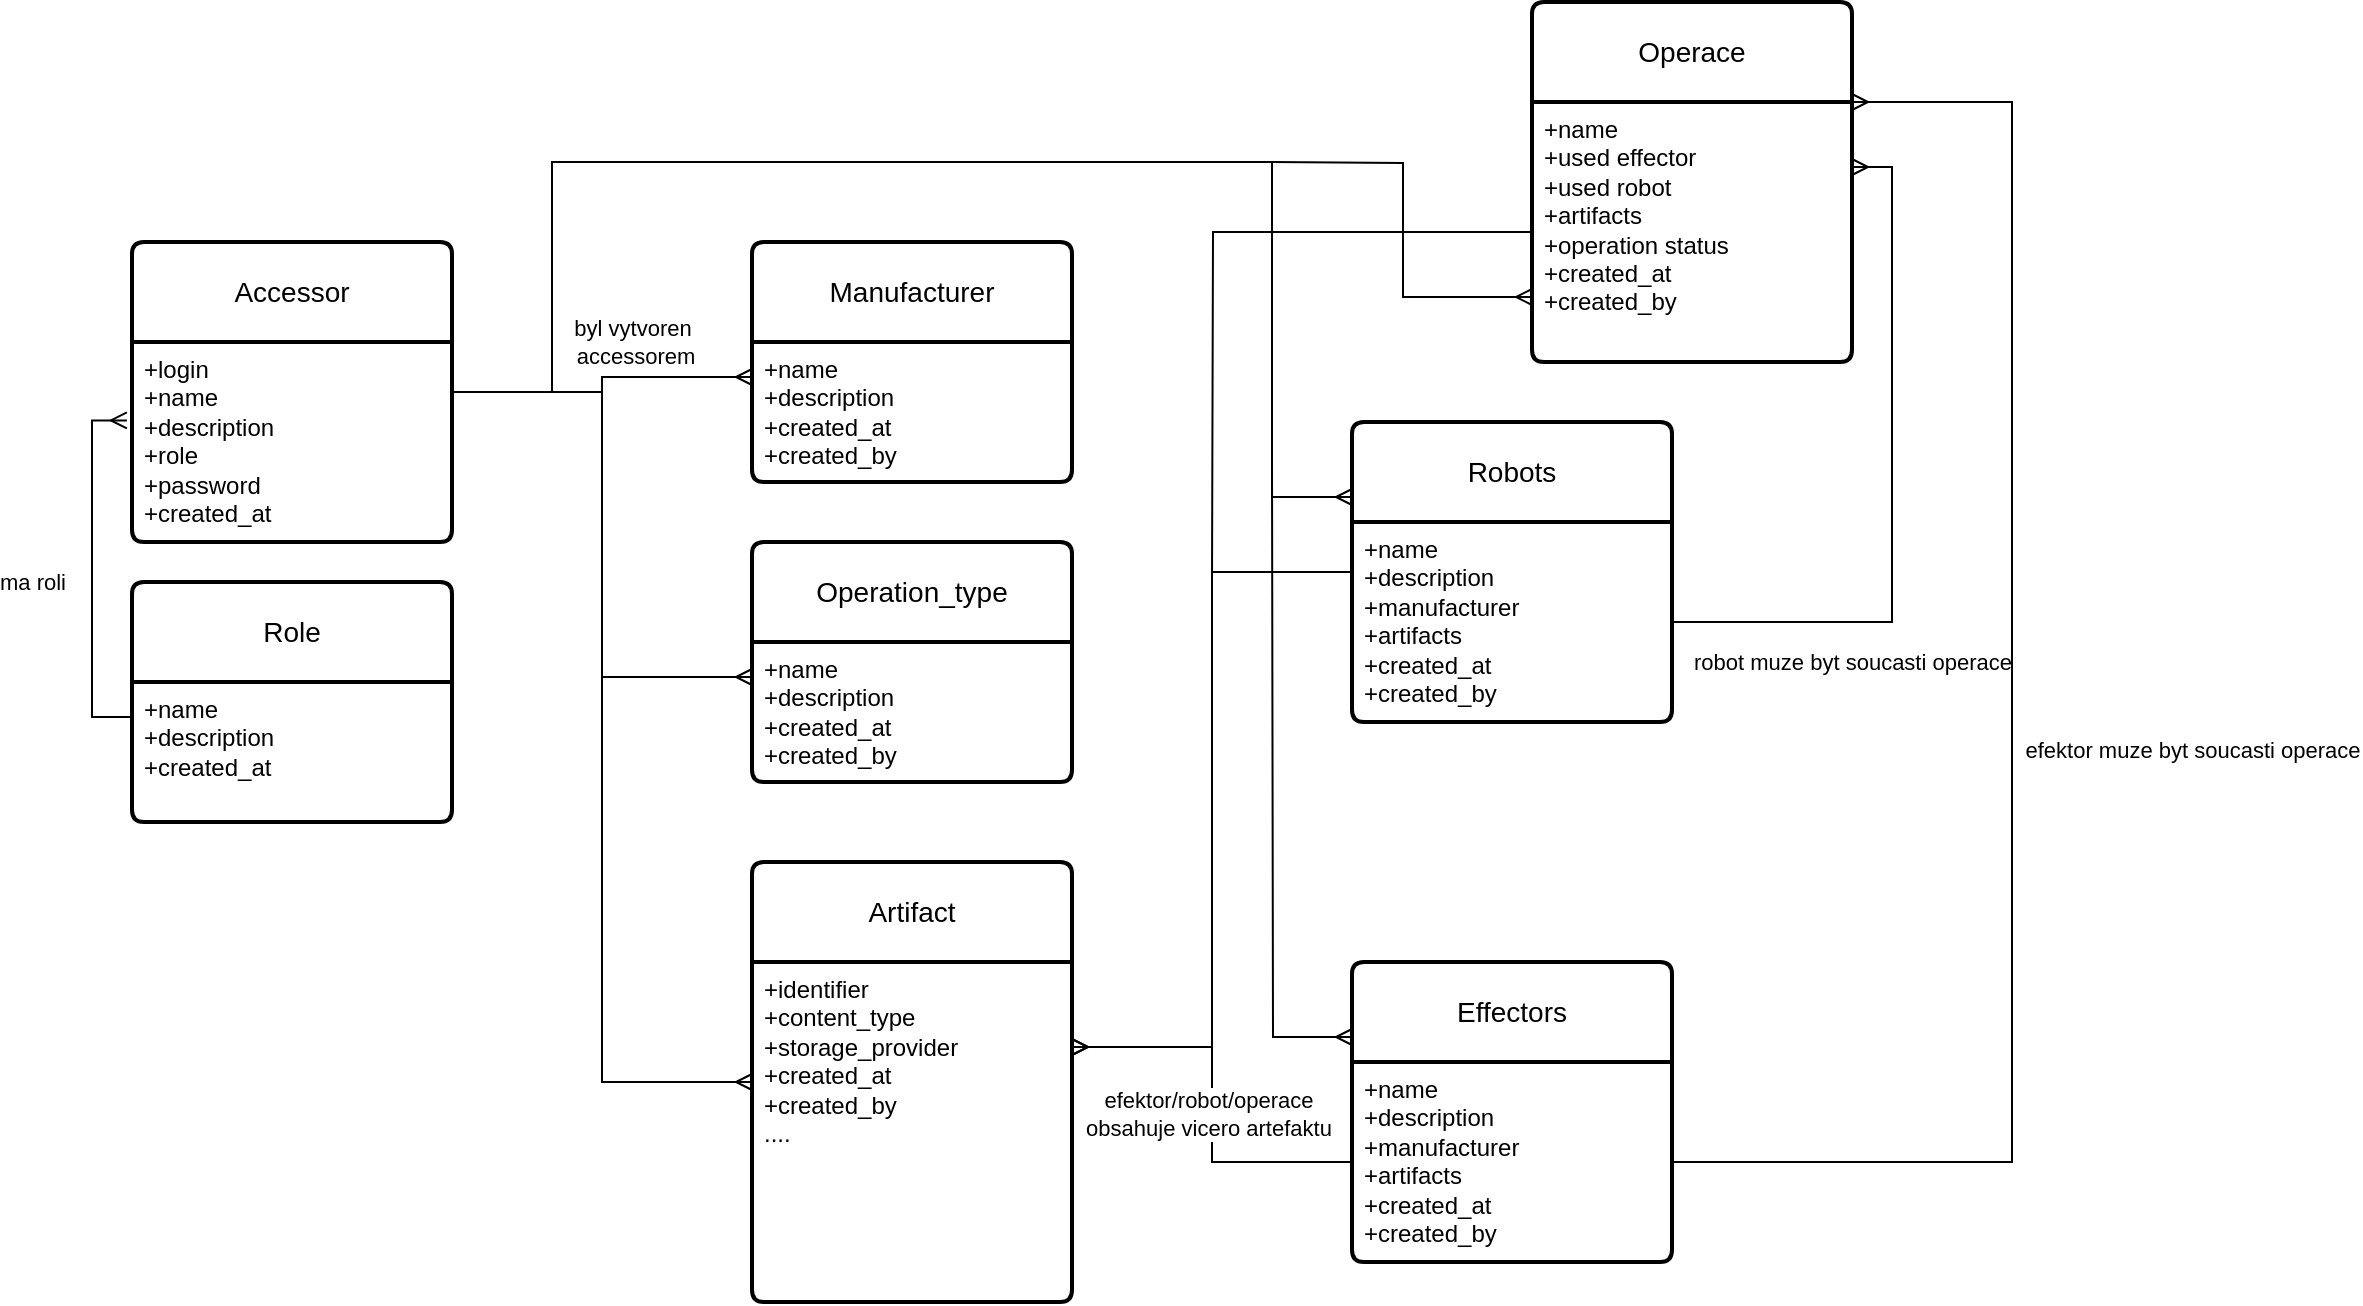 <mxfile version="28.2.8">
  <diagram name="Stránka-1" id="S6TuHwtRVtMp5aHOCaoI">
    <mxGraphModel dx="2252" dy="1921" grid="1" gridSize="10" guides="1" tooltips="1" connect="1" arrows="1" fold="1" page="1" pageScale="1" pageWidth="827" pageHeight="1169" math="0" shadow="0">
      <root>
        <mxCell id="0" />
        <mxCell id="1" parent="0" />
        <mxCell id="W0LPSpuuhTh8NtLhsnRT-5" value="Accessor" style="swimlane;childLayout=stackLayout;horizontal=1;startSize=50;horizontalStack=0;rounded=1;fontSize=14;fontStyle=0;strokeWidth=2;resizeParent=0;resizeLast=1;shadow=0;dashed=0;align=center;arcSize=4;whiteSpace=wrap;html=1;" vertex="1" parent="1">
          <mxGeometry x="30" y="100" width="160" height="150" as="geometry" />
        </mxCell>
        <mxCell id="W0LPSpuuhTh8NtLhsnRT-6" value="+login&lt;div&gt;+name&lt;/div&gt;&lt;div&gt;+description&lt;/div&gt;&lt;div&gt;+role&lt;/div&gt;&lt;div&gt;+password&lt;/div&gt;&lt;div&gt;+created_at&lt;/div&gt;&lt;div&gt;&lt;br&gt;&lt;/div&gt;" style="align=left;strokeColor=none;fillColor=none;spacingLeft=4;spacingRight=4;fontSize=12;verticalAlign=top;resizable=0;rotatable=0;part=1;html=1;whiteSpace=wrap;" vertex="1" parent="W0LPSpuuhTh8NtLhsnRT-5">
          <mxGeometry y="50" width="160" height="100" as="geometry" />
        </mxCell>
        <mxCell id="W0LPSpuuhTh8NtLhsnRT-7" value="Manufacturer" style="swimlane;childLayout=stackLayout;horizontal=1;startSize=50;horizontalStack=0;rounded=1;fontSize=14;fontStyle=0;strokeWidth=2;resizeParent=0;resizeLast=1;shadow=0;dashed=0;align=center;arcSize=4;whiteSpace=wrap;html=1;" vertex="1" parent="1">
          <mxGeometry x="340" y="100" width="160" height="120" as="geometry" />
        </mxCell>
        <mxCell id="W0LPSpuuhTh8NtLhsnRT-8" value="&lt;div&gt;+name&lt;/div&gt;&lt;div&gt;+description&lt;/div&gt;&lt;div&gt;+created_at&lt;/div&gt;&lt;div&gt;+created_by&lt;/div&gt;&lt;div&gt;&lt;br&gt;&lt;/div&gt;" style="align=left;strokeColor=none;fillColor=none;spacingLeft=4;spacingRight=4;fontSize=12;verticalAlign=top;resizable=0;rotatable=0;part=1;html=1;whiteSpace=wrap;" vertex="1" parent="W0LPSpuuhTh8NtLhsnRT-7">
          <mxGeometry y="50" width="160" height="70" as="geometry" />
        </mxCell>
        <mxCell id="W0LPSpuuhTh8NtLhsnRT-9" value="Role" style="swimlane;childLayout=stackLayout;horizontal=1;startSize=50;horizontalStack=0;rounded=1;fontSize=14;fontStyle=0;strokeWidth=2;resizeParent=0;resizeLast=1;shadow=0;dashed=0;align=center;arcSize=4;whiteSpace=wrap;html=1;" vertex="1" parent="1">
          <mxGeometry x="30" y="270" width="160" height="120" as="geometry" />
        </mxCell>
        <mxCell id="W0LPSpuuhTh8NtLhsnRT-10" value="+name&lt;br&gt;+description&lt;br&gt;&lt;div&gt;&lt;div&gt;+created_at&lt;/div&gt;&lt;div&gt;&lt;br&gt;&lt;/div&gt;&lt;/div&gt;" style="align=left;strokeColor=none;fillColor=none;spacingLeft=4;spacingRight=4;fontSize=12;verticalAlign=top;resizable=0;rotatable=0;part=1;html=1;whiteSpace=wrap;" vertex="1" parent="W0LPSpuuhTh8NtLhsnRT-9">
          <mxGeometry y="50" width="160" height="70" as="geometry" />
        </mxCell>
        <mxCell id="W0LPSpuuhTh8NtLhsnRT-11" value="Operation_type" style="swimlane;childLayout=stackLayout;horizontal=1;startSize=50;horizontalStack=0;rounded=1;fontSize=14;fontStyle=0;strokeWidth=2;resizeParent=0;resizeLast=1;shadow=0;dashed=0;align=center;arcSize=4;whiteSpace=wrap;html=1;" vertex="1" parent="1">
          <mxGeometry x="340" y="250" width="160" height="120" as="geometry" />
        </mxCell>
        <mxCell id="W0LPSpuuhTh8NtLhsnRT-12" value="&lt;div&gt;+name&lt;/div&gt;&lt;div&gt;+description&lt;/div&gt;&lt;div&gt;+created_at&lt;/div&gt;&lt;div&gt;+created_by&lt;/div&gt;&lt;div&gt;&lt;br&gt;&lt;/div&gt;" style="align=left;strokeColor=none;fillColor=none;spacingLeft=4;spacingRight=4;fontSize=12;verticalAlign=top;resizable=0;rotatable=0;part=1;html=1;whiteSpace=wrap;" vertex="1" parent="W0LPSpuuhTh8NtLhsnRT-11">
          <mxGeometry y="50" width="160" height="70" as="geometry" />
        </mxCell>
        <mxCell id="W0LPSpuuhTh8NtLhsnRT-30" style="edgeStyle=orthogonalEdgeStyle;rounded=0;orthogonalLoop=1;jettySize=auto;html=1;exitX=0;exitY=0.5;exitDx=0;exitDy=0;entryX=1;entryY=0.25;entryDx=0;entryDy=0;endArrow=ERmany;endFill=0;" edge="1" parent="1" source="W0LPSpuuhTh8NtLhsnRT-13" target="W0LPSpuuhTh8NtLhsnRT-16">
          <mxGeometry relative="1" as="geometry" />
        </mxCell>
        <mxCell id="W0LPSpuuhTh8NtLhsnRT-13" value="Robots" style="swimlane;childLayout=stackLayout;horizontal=1;startSize=50;horizontalStack=0;rounded=1;fontSize=14;fontStyle=0;strokeWidth=2;resizeParent=0;resizeLast=1;shadow=0;dashed=0;align=center;arcSize=4;whiteSpace=wrap;html=1;" vertex="1" parent="1">
          <mxGeometry x="640" y="190" width="160" height="150" as="geometry" />
        </mxCell>
        <mxCell id="W0LPSpuuhTh8NtLhsnRT-14" value="&lt;div&gt;+name&lt;/div&gt;&lt;div&gt;+description&lt;/div&gt;&lt;div&gt;+manufacturer&lt;/div&gt;&lt;div&gt;+artifacts&lt;/div&gt;&lt;div&gt;+created_at&lt;/div&gt;&lt;div&gt;+created_by&lt;/div&gt;&lt;div&gt;&lt;br&gt;&lt;/div&gt;" style="align=left;strokeColor=none;fillColor=none;spacingLeft=4;spacingRight=4;fontSize=12;verticalAlign=top;resizable=0;rotatable=0;part=1;html=1;whiteSpace=wrap;" vertex="1" parent="W0LPSpuuhTh8NtLhsnRT-13">
          <mxGeometry y="50" width="160" height="100" as="geometry" />
        </mxCell>
        <mxCell id="W0LPSpuuhTh8NtLhsnRT-28" style="edgeStyle=orthogonalEdgeStyle;rounded=0;orthogonalLoop=1;jettySize=auto;html=1;exitX=0;exitY=0.5;exitDx=0;exitDy=0;entryX=1;entryY=0.25;entryDx=0;entryDy=0;endArrow=none;endFill=0;startArrow=ERmany;startFill=0;" edge="1" parent="1" source="W0LPSpuuhTh8NtLhsnRT-15" target="W0LPSpuuhTh8NtLhsnRT-6">
          <mxGeometry relative="1" as="geometry" />
        </mxCell>
        <mxCell id="W0LPSpuuhTh8NtLhsnRT-15" value="Artifact" style="swimlane;childLayout=stackLayout;horizontal=1;startSize=50;horizontalStack=0;rounded=1;fontSize=14;fontStyle=0;strokeWidth=2;resizeParent=0;resizeLast=1;shadow=0;dashed=0;align=center;arcSize=4;whiteSpace=wrap;html=1;" vertex="1" parent="1">
          <mxGeometry x="340" y="410" width="160" height="220" as="geometry" />
        </mxCell>
        <mxCell id="W0LPSpuuhTh8NtLhsnRT-16" value="&lt;div&gt;&lt;div&gt;+identifier&lt;/div&gt;&lt;div&gt;+content_type&lt;/div&gt;&lt;div&gt;+storage_provider&lt;/div&gt;&lt;div&gt;+created_at&lt;/div&gt;&lt;div&gt;+created_by&lt;/div&gt;&lt;div&gt;....&lt;/div&gt;&lt;div&gt;&lt;br&gt;&lt;/div&gt;&lt;/div&gt;" style="align=left;strokeColor=none;fillColor=none;spacingLeft=4;spacingRight=4;fontSize=12;verticalAlign=top;resizable=0;rotatable=0;part=1;html=1;whiteSpace=wrap;" vertex="1" parent="W0LPSpuuhTh8NtLhsnRT-15">
          <mxGeometry y="50" width="160" height="170" as="geometry" />
        </mxCell>
        <mxCell id="W0LPSpuuhTh8NtLhsnRT-19" style="edgeStyle=orthogonalEdgeStyle;rounded=0;orthogonalLoop=1;jettySize=auto;html=1;exitX=0;exitY=0.25;exitDx=0;exitDy=0;entryX=-0.016;entryY=0.392;entryDx=0;entryDy=0;entryPerimeter=0;endArrow=ERmany;endFill=0;" edge="1" parent="1" source="W0LPSpuuhTh8NtLhsnRT-10" target="W0LPSpuuhTh8NtLhsnRT-6">
          <mxGeometry relative="1" as="geometry">
            <Array as="points">
              <mxPoint x="10" y="338" />
              <mxPoint x="10" y="189" />
            </Array>
          </mxGeometry>
        </mxCell>
        <mxCell id="W0LPSpuuhTh8NtLhsnRT-23" value="ma roli" style="edgeLabel;html=1;align=center;verticalAlign=middle;resizable=0;points=[];" vertex="1" connectable="0" parent="W0LPSpuuhTh8NtLhsnRT-19">
          <mxGeometry x="-0.229" y="1" relative="1" as="geometry">
            <mxPoint x="-29" y="-16" as="offset" />
          </mxGeometry>
        </mxCell>
        <mxCell id="W0LPSpuuhTh8NtLhsnRT-20" style="edgeStyle=orthogonalEdgeStyle;rounded=0;orthogonalLoop=1;jettySize=auto;html=1;exitX=1;exitY=0.25;exitDx=0;exitDy=0;entryX=0;entryY=0.25;entryDx=0;entryDy=0;endArrow=ERmany;endFill=0;" edge="1" parent="1" source="W0LPSpuuhTh8NtLhsnRT-6" target="W0LPSpuuhTh8NtLhsnRT-8">
          <mxGeometry relative="1" as="geometry" />
        </mxCell>
        <mxCell id="W0LPSpuuhTh8NtLhsnRT-21" value="byl vytvoren&lt;br&gt;&amp;nbsp;accessorem" style="edgeLabel;html=1;align=center;verticalAlign=middle;resizable=0;points=[];" vertex="1" connectable="0" parent="W0LPSpuuhTh8NtLhsnRT-20">
          <mxGeometry x="0.683" y="-1" relative="1" as="geometry">
            <mxPoint x="-35" y="-19" as="offset" />
          </mxGeometry>
        </mxCell>
        <mxCell id="W0LPSpuuhTh8NtLhsnRT-22" style="edgeStyle=orthogonalEdgeStyle;rounded=0;orthogonalLoop=1;jettySize=auto;html=1;exitX=0;exitY=0.25;exitDx=0;exitDy=0;entryX=1;entryY=0.25;entryDx=0;entryDy=0;endArrow=none;endFill=0;startArrow=ERmany;startFill=0;" edge="1" parent="1" source="W0LPSpuuhTh8NtLhsnRT-12" target="W0LPSpuuhTh8NtLhsnRT-6">
          <mxGeometry relative="1" as="geometry">
            <mxPoint x="260" y="190" as="targetPoint" />
          </mxGeometry>
        </mxCell>
        <mxCell id="W0LPSpuuhTh8NtLhsnRT-32" style="edgeStyle=orthogonalEdgeStyle;rounded=0;orthogonalLoop=1;jettySize=auto;html=1;exitX=0;exitY=0.25;exitDx=0;exitDy=0;endArrow=none;endFill=0;startArrow=ERmany;startFill=0;" edge="1" parent="1" source="W0LPSpuuhTh8NtLhsnRT-24">
          <mxGeometry relative="1" as="geometry">
            <mxPoint x="600" y="210" as="targetPoint" />
          </mxGeometry>
        </mxCell>
        <mxCell id="W0LPSpuuhTh8NtLhsnRT-24" value="Effectors" style="swimlane;childLayout=stackLayout;horizontal=1;startSize=50;horizontalStack=0;rounded=1;fontSize=14;fontStyle=0;strokeWidth=2;resizeParent=0;resizeLast=1;shadow=0;dashed=0;align=center;arcSize=4;whiteSpace=wrap;html=1;" vertex="1" parent="1">
          <mxGeometry x="640" y="460" width="160" height="150" as="geometry" />
        </mxCell>
        <mxCell id="W0LPSpuuhTh8NtLhsnRT-25" value="&lt;div&gt;+name&lt;/div&gt;&lt;div&gt;+description&lt;/div&gt;&lt;div&gt;&lt;span style=&quot;background-color: transparent; color: light-dark(rgb(0, 0, 0), rgb(255, 255, 255));&quot;&gt;+manufacturer&lt;/span&gt;&lt;/div&gt;&lt;div&gt;+artifacts&lt;span style=&quot;background-color: transparent; color: light-dark(rgb(0, 0, 0), rgb(255, 255, 255));&quot;&gt;&lt;/span&gt;&lt;/div&gt;&lt;div&gt;+created_at&lt;/div&gt;&lt;div&gt;+created_by&lt;/div&gt;&lt;div&gt;&lt;br&gt;&lt;/div&gt;" style="align=left;strokeColor=none;fillColor=none;spacingLeft=4;spacingRight=4;fontSize=12;verticalAlign=top;resizable=0;rotatable=0;part=1;html=1;whiteSpace=wrap;" vertex="1" parent="W0LPSpuuhTh8NtLhsnRT-24">
          <mxGeometry y="50" width="160" height="100" as="geometry" />
        </mxCell>
        <mxCell id="W0LPSpuuhTh8NtLhsnRT-29" style="edgeStyle=orthogonalEdgeStyle;rounded=0;orthogonalLoop=1;jettySize=auto;html=1;exitX=1;exitY=0.25;exitDx=0;exitDy=0;entryX=0;entryY=0.5;entryDx=0;entryDy=0;endArrow=none;endFill=0;startArrow=ERmany;startFill=0;" edge="1" parent="1" source="W0LPSpuuhTh8NtLhsnRT-16" target="W0LPSpuuhTh8NtLhsnRT-25">
          <mxGeometry relative="1" as="geometry" />
        </mxCell>
        <mxCell id="W0LPSpuuhTh8NtLhsnRT-34" value="efektor/robot/operace &lt;br&gt;obsahuje vicero artefaktu" style="edgeLabel;html=1;align=center;verticalAlign=middle;resizable=0;points=[];" vertex="1" connectable="0" parent="W0LPSpuuhTh8NtLhsnRT-29">
          <mxGeometry x="0.047" y="-2" relative="1" as="geometry">
            <mxPoint as="offset" />
          </mxGeometry>
        </mxCell>
        <mxCell id="W0LPSpuuhTh8NtLhsnRT-31" style="edgeStyle=orthogonalEdgeStyle;rounded=0;orthogonalLoop=1;jettySize=auto;html=1;entryX=1;entryY=0.25;entryDx=0;entryDy=0;endArrow=none;endFill=0;startArrow=ERmany;startFill=0;exitX=0;exitY=0.25;exitDx=0;exitDy=0;" edge="1" parent="1" source="W0LPSpuuhTh8NtLhsnRT-13" target="W0LPSpuuhTh8NtLhsnRT-6">
          <mxGeometry relative="1" as="geometry">
            <mxPoint x="640" y="260" as="sourcePoint" />
            <Array as="points">
              <mxPoint x="600" y="228" />
              <mxPoint x="600" y="60" />
              <mxPoint x="240" y="60" />
              <mxPoint x="240" y="175" />
            </Array>
          </mxGeometry>
        </mxCell>
        <mxCell id="W0LPSpuuhTh8NtLhsnRT-35" value="Operace" style="swimlane;childLayout=stackLayout;horizontal=1;startSize=50;horizontalStack=0;rounded=1;fontSize=14;fontStyle=0;strokeWidth=2;resizeParent=0;resizeLast=1;shadow=0;dashed=0;align=center;arcSize=4;whiteSpace=wrap;html=1;" vertex="1" parent="1">
          <mxGeometry x="730" y="-20" width="160" height="180" as="geometry" />
        </mxCell>
        <mxCell id="W0LPSpuuhTh8NtLhsnRT-36" value="&lt;div&gt;+name&lt;/div&gt;&lt;div&gt;+used effector&lt;/div&gt;&lt;div&gt;+used robot&lt;/div&gt;&lt;div&gt;+artifacts&lt;/div&gt;&lt;div&gt;+operation status&lt;/div&gt;&lt;div&gt;+created_at&lt;/div&gt;&lt;div&gt;+created_by&lt;/div&gt;&lt;div&gt;&lt;br&gt;&lt;/div&gt;" style="align=left;strokeColor=none;fillColor=none;spacingLeft=4;spacingRight=4;fontSize=12;verticalAlign=top;resizable=0;rotatable=0;part=1;html=1;whiteSpace=wrap;" vertex="1" parent="W0LPSpuuhTh8NtLhsnRT-35">
          <mxGeometry y="50" width="160" height="130" as="geometry" />
        </mxCell>
        <mxCell id="W0LPSpuuhTh8NtLhsnRT-37" style="edgeStyle=orthogonalEdgeStyle;rounded=0;orthogonalLoop=1;jettySize=auto;html=1;exitX=0;exitY=0.75;exitDx=0;exitDy=0;endArrow=none;endFill=0;startArrow=ERmany;startFill=0;" edge="1" parent="1" source="W0LPSpuuhTh8NtLhsnRT-36">
          <mxGeometry relative="1" as="geometry">
            <mxPoint x="600" y="60" as="targetPoint" />
          </mxGeometry>
        </mxCell>
        <mxCell id="W0LPSpuuhTh8NtLhsnRT-38" style="edgeStyle=orthogonalEdgeStyle;rounded=0;orthogonalLoop=1;jettySize=auto;html=1;exitX=0;exitY=0.5;exitDx=0;exitDy=0;endArrow=none;endFill=0;" edge="1" parent="1" source="W0LPSpuuhTh8NtLhsnRT-36">
          <mxGeometry relative="1" as="geometry">
            <mxPoint x="570" y="270" as="targetPoint" />
          </mxGeometry>
        </mxCell>
        <mxCell id="W0LPSpuuhTh8NtLhsnRT-39" style="edgeStyle=orthogonalEdgeStyle;rounded=0;orthogonalLoop=1;jettySize=auto;html=1;exitX=1;exitY=0.25;exitDx=0;exitDy=0;entryX=1;entryY=0.5;entryDx=0;entryDy=0;endArrow=none;endFill=0;startArrow=ERmany;startFill=0;" edge="1" parent="1" source="W0LPSpuuhTh8NtLhsnRT-36" target="W0LPSpuuhTh8NtLhsnRT-14">
          <mxGeometry relative="1" as="geometry" />
        </mxCell>
        <mxCell id="W0LPSpuuhTh8NtLhsnRT-41" value="robot muze byt soucasti operace" style="edgeLabel;html=1;align=center;verticalAlign=middle;resizable=0;points=[];" vertex="1" connectable="0" parent="W0LPSpuuhTh8NtLhsnRT-39">
          <mxGeometry x="0.113" relative="1" as="geometry">
            <mxPoint x="-20" y="68" as="offset" />
          </mxGeometry>
        </mxCell>
        <mxCell id="W0LPSpuuhTh8NtLhsnRT-40" style="edgeStyle=orthogonalEdgeStyle;rounded=0;orthogonalLoop=1;jettySize=auto;html=1;exitX=1;exitY=0;exitDx=0;exitDy=0;entryX=1;entryY=0.5;entryDx=0;entryDy=0;endArrow=none;endFill=0;startArrow=ERmany;startFill=0;" edge="1" parent="1" source="W0LPSpuuhTh8NtLhsnRT-36" target="W0LPSpuuhTh8NtLhsnRT-25">
          <mxGeometry relative="1" as="geometry">
            <Array as="points">
              <mxPoint x="970" y="30" />
              <mxPoint x="970" y="560" />
            </Array>
          </mxGeometry>
        </mxCell>
        <mxCell id="W0LPSpuuhTh8NtLhsnRT-42" value="efektor muze byt soucasti operace" style="edgeLabel;html=1;align=center;verticalAlign=middle;resizable=0;points=[];" vertex="1" connectable="0" parent="W0LPSpuuhTh8NtLhsnRT-40">
          <mxGeometry x="0.036" y="3" relative="1" as="geometry">
            <mxPoint x="87" as="offset" />
          </mxGeometry>
        </mxCell>
      </root>
    </mxGraphModel>
  </diagram>
</mxfile>
